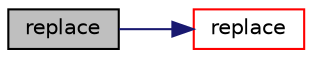 digraph "replace"
{
  bgcolor="transparent";
  edge [fontname="Helvetica",fontsize="10",labelfontname="Helvetica",labelfontsize="10"];
  node [fontname="Helvetica",fontsize="10",shape=record];
  rankdir="LR";
  Node280 [label="replace",height=0.2,width=0.4,color="black", fillcolor="grey75", style="filled", fontcolor="black"];
  Node280 -> Node281 [color="midnightblue",fontsize="10",style="solid",fontname="Helvetica"];
  Node281 [label="replace",height=0.2,width=0.4,color="red",URL="$a26949.html#a558d4ce342e507544899dbc09f280bda",tooltip="Replace oldLink with newLink and return element. "];
}

